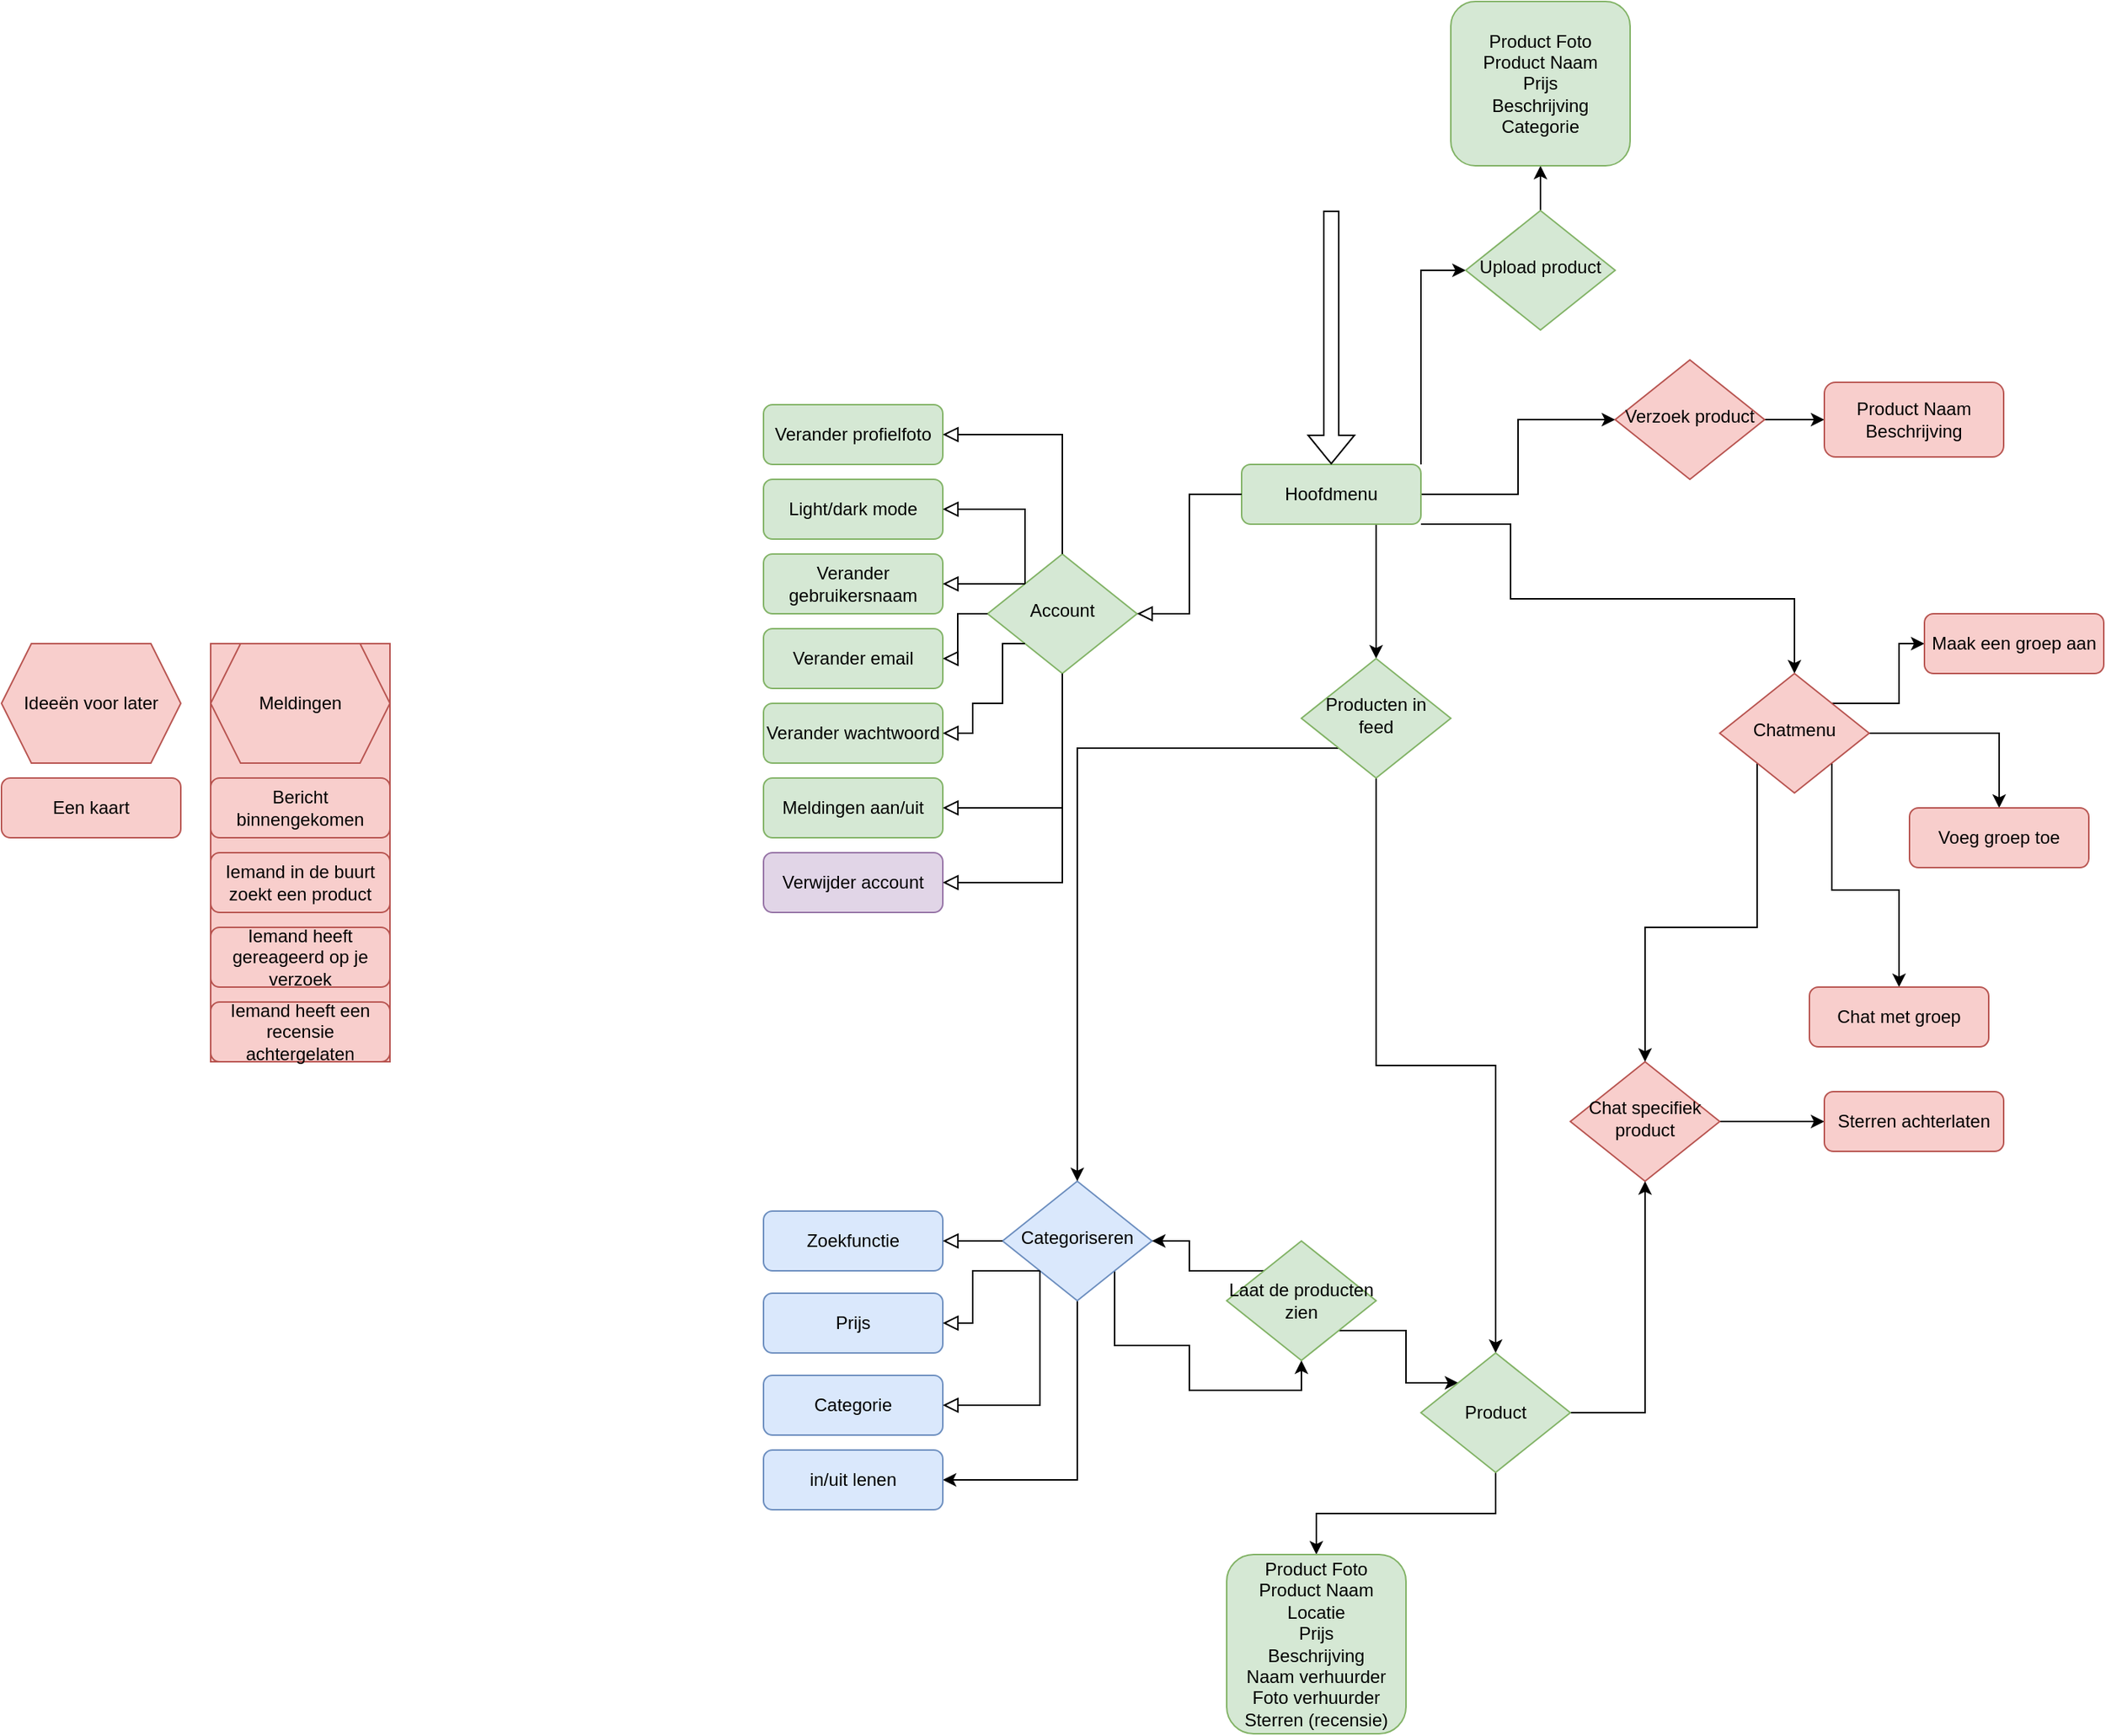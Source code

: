 <mxfile version="22.1.11" type="github">
  <diagram id="C5RBs43oDa-KdzZeNtuy" name="Page-1">
    <mxGraphModel dx="2049" dy="2298" grid="1" gridSize="10" guides="1" tooltips="1" connect="1" arrows="1" fold="1" page="1" pageScale="1" pageWidth="827" pageHeight="1169" math="0" shadow="0">
      <root>
        <mxCell id="WIyWlLk6GJQsqaUBKTNV-0" />
        <mxCell id="WIyWlLk6GJQsqaUBKTNV-1" parent="WIyWlLk6GJQsqaUBKTNV-0" />
        <mxCell id="afaMu38CD6oJEMducVZz-55" style="edgeStyle=orthogonalEdgeStyle;rounded=0;orthogonalLoop=1;jettySize=auto;html=1;exitX=0.75;exitY=1;exitDx=0;exitDy=0;entryX=0.5;entryY=0;entryDx=0;entryDy=0;" parent="WIyWlLk6GJQsqaUBKTNV-1" source="WIyWlLk6GJQsqaUBKTNV-3" target="afaMu38CD6oJEMducVZz-48" edge="1">
          <mxGeometry relative="1" as="geometry" />
        </mxCell>
        <mxCell id="afaMu38CD6oJEMducVZz-69" style="edgeStyle=orthogonalEdgeStyle;rounded=0;orthogonalLoop=1;jettySize=auto;html=1;exitX=1;exitY=1;exitDx=0;exitDy=0;entryX=0.5;entryY=0;entryDx=0;entryDy=0;" parent="WIyWlLk6GJQsqaUBKTNV-1" source="WIyWlLk6GJQsqaUBKTNV-3" target="afaMu38CD6oJEMducVZz-66" edge="1">
          <mxGeometry relative="1" as="geometry">
            <Array as="points">
              <mxPoint x="440" y="70" />
              <mxPoint x="440" y="120" />
              <mxPoint x="630" y="120" />
            </Array>
          </mxGeometry>
        </mxCell>
        <mxCell id="afaMu38CD6oJEMducVZz-87" style="edgeStyle=orthogonalEdgeStyle;rounded=0;orthogonalLoop=1;jettySize=auto;html=1;exitX=1;exitY=0;exitDx=0;exitDy=0;entryX=0;entryY=0.5;entryDx=0;entryDy=0;" parent="WIyWlLk6GJQsqaUBKTNV-1" source="WIyWlLk6GJQsqaUBKTNV-3" target="fX-Z9YBcb2msoDPGb8kQ-4" edge="1">
          <mxGeometry relative="1" as="geometry" />
        </mxCell>
        <mxCell id="afaMu38CD6oJEMducVZz-97" style="edgeStyle=orthogonalEdgeStyle;rounded=0;orthogonalLoop=1;jettySize=auto;html=1;exitX=1;exitY=0.5;exitDx=0;exitDy=0;" parent="WIyWlLk6GJQsqaUBKTNV-1" source="WIyWlLk6GJQsqaUBKTNV-3" target="afaMu38CD6oJEMducVZz-96" edge="1">
          <mxGeometry relative="1" as="geometry" />
        </mxCell>
        <mxCell id="WIyWlLk6GJQsqaUBKTNV-3" value="Hoofdmenu" style="rounded=1;whiteSpace=wrap;html=1;fontSize=12;glass=0;strokeWidth=1;shadow=0;fillColor=#d5e8d4;strokeColor=#82b366;" parent="WIyWlLk6GJQsqaUBKTNV-1" vertex="1">
          <mxGeometry x="260" y="30" width="120" height="40" as="geometry" />
        </mxCell>
        <mxCell id="fX-Z9YBcb2msoDPGb8kQ-0" value="Account" style="rhombus;whiteSpace=wrap;html=1;shadow=0;fontFamily=Helvetica;fontSize=12;align=center;strokeWidth=1;spacing=6;spacingTop=-4;fillColor=#d5e8d4;strokeColor=#82b366;" parent="WIyWlLk6GJQsqaUBKTNV-1" vertex="1">
          <mxGeometry x="90" y="90" width="100" height="80" as="geometry" />
        </mxCell>
        <mxCell id="afaMu38CD6oJEMducVZz-90" style="edgeStyle=orthogonalEdgeStyle;rounded=0;orthogonalLoop=1;jettySize=auto;html=1;exitX=0.5;exitY=0;exitDx=0;exitDy=0;entryX=0.5;entryY=1;entryDx=0;entryDy=0;" parent="WIyWlLk6GJQsqaUBKTNV-1" source="fX-Z9YBcb2msoDPGb8kQ-4" target="afaMu38CD6oJEMducVZz-89" edge="1">
          <mxGeometry relative="1" as="geometry" />
        </mxCell>
        <mxCell id="fX-Z9YBcb2msoDPGb8kQ-4" value="Upload product" style="rhombus;whiteSpace=wrap;html=1;shadow=0;fontFamily=Helvetica;fontSize=12;align=center;strokeWidth=1;spacing=6;spacingTop=-4;fillColor=#d5e8d4;strokeColor=#82b366;" parent="WIyWlLk6GJQsqaUBKTNV-1" vertex="1">
          <mxGeometry x="410" y="-140" width="100" height="80" as="geometry" />
        </mxCell>
        <mxCell id="afaMu38CD6oJEMducVZz-95" style="edgeStyle=orthogonalEdgeStyle;rounded=0;orthogonalLoop=1;jettySize=auto;html=1;exitX=1;exitY=0.5;exitDx=0;exitDy=0;entryX=0;entryY=0.5;entryDx=0;entryDy=0;" parent="WIyWlLk6GJQsqaUBKTNV-1" source="fX-Z9YBcb2msoDPGb8kQ-5" target="afaMu38CD6oJEMducVZz-94" edge="1">
          <mxGeometry relative="1" as="geometry" />
        </mxCell>
        <mxCell id="fX-Z9YBcb2msoDPGb8kQ-5" value="Chat specifiek product" style="rhombus;whiteSpace=wrap;html=1;shadow=0;fontFamily=Helvetica;fontSize=12;align=center;strokeWidth=1;spacing=6;spacingTop=-4;fillColor=#f8cecc;strokeColor=#b85450;" parent="WIyWlLk6GJQsqaUBKTNV-1" vertex="1">
          <mxGeometry x="480" y="430" width="100" height="80" as="geometry" />
        </mxCell>
        <mxCell id="fX-Z9YBcb2msoDPGb8kQ-8" value="" style="rounded=0;html=1;jettySize=auto;orthogonalLoop=1;fontSize=11;endArrow=block;endFill=0;endSize=8;strokeWidth=1;shadow=0;labelBackgroundColor=none;edgeStyle=orthogonalEdgeStyle;entryX=1;entryY=0.5;entryDx=0;entryDy=0;exitX=0;exitY=0.5;exitDx=0;exitDy=0;" parent="WIyWlLk6GJQsqaUBKTNV-1" source="WIyWlLk6GJQsqaUBKTNV-3" target="fX-Z9YBcb2msoDPGb8kQ-0" edge="1">
          <mxGeometry relative="1" as="geometry">
            <mxPoint x="390" y="60" as="sourcePoint" />
            <mxPoint x="460" y="70" as="targetPoint" />
          </mxGeometry>
        </mxCell>
        <mxCell id="fX-Z9YBcb2msoDPGb8kQ-12" value="Verander profielfoto" style="rounded=1;whiteSpace=wrap;html=1;fontSize=12;glass=0;strokeWidth=1;shadow=0;fillColor=#d5e8d4;strokeColor=#82b366;" parent="WIyWlLk6GJQsqaUBKTNV-1" vertex="1">
          <mxGeometry x="-60" y="-10" width="120" height="40" as="geometry" />
        </mxCell>
        <mxCell id="fX-Z9YBcb2msoDPGb8kQ-13" value="Verander gebruikersnaam" style="rounded=1;whiteSpace=wrap;html=1;fontSize=12;glass=0;strokeWidth=1;shadow=0;fillColor=#d5e8d4;strokeColor=#82b366;" parent="WIyWlLk6GJQsqaUBKTNV-1" vertex="1">
          <mxGeometry x="-60" y="90" width="120" height="40" as="geometry" />
        </mxCell>
        <mxCell id="fX-Z9YBcb2msoDPGb8kQ-14" value="Verander email" style="rounded=1;whiteSpace=wrap;html=1;fontSize=12;glass=0;strokeWidth=1;shadow=0;fillColor=#d5e8d4;strokeColor=#82b366;" parent="WIyWlLk6GJQsqaUBKTNV-1" vertex="1">
          <mxGeometry x="-60" y="140" width="120" height="40" as="geometry" />
        </mxCell>
        <mxCell id="fX-Z9YBcb2msoDPGb8kQ-15" value="Verander wachtwoord" style="rounded=1;whiteSpace=wrap;html=1;fontSize=12;glass=0;strokeWidth=1;shadow=0;fillColor=#d5e8d4;strokeColor=#82b366;" parent="WIyWlLk6GJQsqaUBKTNV-1" vertex="1">
          <mxGeometry x="-60" y="190" width="120" height="40" as="geometry" />
        </mxCell>
        <mxCell id="fX-Z9YBcb2msoDPGb8kQ-24" value="Meldingen aan/uit" style="rounded=1;whiteSpace=wrap;html=1;fontSize=12;glass=0;strokeWidth=1;shadow=0;fillColor=#d5e8d4;strokeColor=#82b366;" parent="WIyWlLk6GJQsqaUBKTNV-1" vertex="1">
          <mxGeometry x="-60" y="240" width="120" height="40" as="geometry" />
        </mxCell>
        <mxCell id="afaMu38CD6oJEMducVZz-1" value="" style="group;fillColor=#f8cecc;strokeColor=#b85450;" parent="WIyWlLk6GJQsqaUBKTNV-1" vertex="1" connectable="0">
          <mxGeometry x="-430" y="150" width="120" height="280" as="geometry" />
        </mxCell>
        <mxCell id="fX-Z9YBcb2msoDPGb8kQ-20" value="Bericht binnengekomen" style="rounded=1;whiteSpace=wrap;html=1;fontSize=12;glass=0;strokeWidth=1;shadow=0;fillColor=#f8cecc;strokeColor=#b85450;" parent="afaMu38CD6oJEMducVZz-1" vertex="1">
          <mxGeometry y="90" width="120" height="40" as="geometry" />
        </mxCell>
        <mxCell id="fX-Z9YBcb2msoDPGb8kQ-21" value="Iemand in de buurt zoekt een product" style="rounded=1;whiteSpace=wrap;html=1;fontSize=12;glass=0;strokeWidth=1;shadow=0;fillColor=#f8cecc;strokeColor=#b85450;" parent="afaMu38CD6oJEMducVZz-1" vertex="1">
          <mxGeometry y="140" width="120" height="40" as="geometry" />
        </mxCell>
        <mxCell id="fX-Z9YBcb2msoDPGb8kQ-22" value="Iemand heeft gereageerd op je verzoek" style="rounded=1;whiteSpace=wrap;html=1;fontSize=12;glass=0;strokeWidth=1;shadow=0;fillColor=#f8cecc;strokeColor=#b85450;" parent="afaMu38CD6oJEMducVZz-1" vertex="1">
          <mxGeometry y="190" width="120" height="40" as="geometry" />
        </mxCell>
        <mxCell id="fX-Z9YBcb2msoDPGb8kQ-23" value="Iemand heeft een recensie achtergelaten" style="rounded=1;whiteSpace=wrap;html=1;fontSize=12;glass=0;strokeWidth=1;shadow=0;fillColor=#f8cecc;strokeColor=#b85450;" parent="afaMu38CD6oJEMducVZz-1" vertex="1">
          <mxGeometry y="240" width="120" height="40" as="geometry" />
        </mxCell>
        <mxCell id="afaMu38CD6oJEMducVZz-0" value="Meldingen" style="shape=hexagon;perimeter=hexagonPerimeter2;whiteSpace=wrap;html=1;fixedSize=1;fillColor=#f8cecc;strokeColor=#b85450;" parent="afaMu38CD6oJEMducVZz-1" vertex="1">
          <mxGeometry width="120" height="80" as="geometry" />
        </mxCell>
        <mxCell id="afaMu38CD6oJEMducVZz-2" value="" style="rounded=0;html=1;jettySize=auto;orthogonalLoop=1;fontSize=11;endArrow=block;endFill=0;endSize=8;strokeWidth=1;shadow=0;labelBackgroundColor=none;edgeStyle=orthogonalEdgeStyle;entryX=1;entryY=0.5;entryDx=0;entryDy=0;exitX=0.5;exitY=0;exitDx=0;exitDy=0;" parent="WIyWlLk6GJQsqaUBKTNV-1" source="fX-Z9YBcb2msoDPGb8kQ-0" target="fX-Z9YBcb2msoDPGb8kQ-12" edge="1">
          <mxGeometry relative="1" as="geometry">
            <mxPoint x="230" y="30" as="sourcePoint" />
            <mxPoint x="100" y="90" as="targetPoint" />
          </mxGeometry>
        </mxCell>
        <mxCell id="afaMu38CD6oJEMducVZz-3" value="" style="rounded=0;html=1;jettySize=auto;orthogonalLoop=1;fontSize=11;endArrow=block;endFill=0;endSize=8;strokeWidth=1;shadow=0;labelBackgroundColor=none;edgeStyle=orthogonalEdgeStyle;entryX=1;entryY=0.5;entryDx=0;entryDy=0;exitX=0.5;exitY=1;exitDx=0;exitDy=0;" parent="WIyWlLk6GJQsqaUBKTNV-1" source="fX-Z9YBcb2msoDPGb8kQ-0" target="fX-Z9YBcb2msoDPGb8kQ-24" edge="1">
          <mxGeometry relative="1" as="geometry">
            <mxPoint x="100" y="140" as="sourcePoint" />
            <mxPoint x="70" y="70" as="targetPoint" />
          </mxGeometry>
        </mxCell>
        <mxCell id="afaMu38CD6oJEMducVZz-4" value="" style="rounded=0;html=1;jettySize=auto;orthogonalLoop=1;fontSize=11;endArrow=block;endFill=0;endSize=8;strokeWidth=1;shadow=0;labelBackgroundColor=none;edgeStyle=orthogonalEdgeStyle;entryX=1;entryY=0.5;entryDx=0;entryDy=0;exitX=0;exitY=0;exitDx=0;exitDy=0;" parent="WIyWlLk6GJQsqaUBKTNV-1" source="fX-Z9YBcb2msoDPGb8kQ-0" target="fX-Z9YBcb2msoDPGb8kQ-13" edge="1">
          <mxGeometry relative="1" as="geometry">
            <mxPoint x="150" y="100" as="sourcePoint" />
            <mxPoint x="70" y="70" as="targetPoint" />
          </mxGeometry>
        </mxCell>
        <mxCell id="afaMu38CD6oJEMducVZz-5" value="" style="rounded=0;html=1;jettySize=auto;orthogonalLoop=1;fontSize=11;endArrow=block;endFill=0;endSize=8;strokeWidth=1;shadow=0;labelBackgroundColor=none;edgeStyle=orthogonalEdgeStyle;entryX=1;entryY=0.5;entryDx=0;entryDy=0;exitX=0;exitY=0.5;exitDx=0;exitDy=0;" parent="WIyWlLk6GJQsqaUBKTNV-1" source="fX-Z9YBcb2msoDPGb8kQ-0" target="fX-Z9YBcb2msoDPGb8kQ-14" edge="1">
          <mxGeometry relative="1" as="geometry">
            <mxPoint x="160" y="110" as="sourcePoint" />
            <mxPoint x="80" y="80" as="targetPoint" />
          </mxGeometry>
        </mxCell>
        <mxCell id="afaMu38CD6oJEMducVZz-6" value="" style="rounded=0;html=1;jettySize=auto;orthogonalLoop=1;fontSize=11;endArrow=block;endFill=0;endSize=8;strokeWidth=1;shadow=0;labelBackgroundColor=none;edgeStyle=orthogonalEdgeStyle;entryX=1;entryY=0.5;entryDx=0;entryDy=0;exitX=0;exitY=1;exitDx=0;exitDy=0;" parent="WIyWlLk6GJQsqaUBKTNV-1" source="fX-Z9YBcb2msoDPGb8kQ-0" target="fX-Z9YBcb2msoDPGb8kQ-15" edge="1">
          <mxGeometry relative="1" as="geometry">
            <mxPoint x="170" y="120" as="sourcePoint" />
            <mxPoint x="90" y="90" as="targetPoint" />
            <Array as="points">
              <mxPoint x="100" y="150" />
              <mxPoint x="100" y="190" />
              <mxPoint x="80" y="190" />
              <mxPoint x="80" y="210" />
            </Array>
          </mxGeometry>
        </mxCell>
        <mxCell id="afaMu38CD6oJEMducVZz-57" style="edgeStyle=orthogonalEdgeStyle;rounded=0;orthogonalLoop=1;jettySize=auto;html=1;exitX=1;exitY=1;exitDx=0;exitDy=0;entryX=0.5;entryY=1;entryDx=0;entryDy=0;" parent="WIyWlLk6GJQsqaUBKTNV-1" source="afaMu38CD6oJEMducVZz-15" target="afaMu38CD6oJEMducVZz-49" edge="1">
          <mxGeometry relative="1" as="geometry">
            <Array as="points">
              <mxPoint x="175" y="620" />
              <mxPoint x="225" y="620" />
              <mxPoint x="225" y="650" />
              <mxPoint x="300" y="650" />
            </Array>
          </mxGeometry>
        </mxCell>
        <mxCell id="afaMu38CD6oJEMducVZz-101" style="edgeStyle=orthogonalEdgeStyle;rounded=0;orthogonalLoop=1;jettySize=auto;html=1;exitX=0.5;exitY=1;exitDx=0;exitDy=0;entryX=1;entryY=0.5;entryDx=0;entryDy=0;" parent="WIyWlLk6GJQsqaUBKTNV-1" source="afaMu38CD6oJEMducVZz-15" target="afaMu38CD6oJEMducVZz-100" edge="1">
          <mxGeometry relative="1" as="geometry">
            <Array as="points">
              <mxPoint x="150" y="710" />
            </Array>
          </mxGeometry>
        </mxCell>
        <mxCell id="afaMu38CD6oJEMducVZz-15" value="Categoriseren" style="rhombus;whiteSpace=wrap;html=1;shadow=0;fontFamily=Helvetica;fontSize=12;align=center;strokeWidth=1;spacing=6;spacingTop=-4;fillColor=#dae8fc;strokeColor=#6c8ebf;" parent="WIyWlLk6GJQsqaUBKTNV-1" vertex="1">
          <mxGeometry x="100" y="510" width="100" height="80" as="geometry" />
        </mxCell>
        <mxCell id="afaMu38CD6oJEMducVZz-16" value="Zoekfunctie" style="rounded=1;whiteSpace=wrap;html=1;fontSize=12;glass=0;strokeWidth=1;shadow=0;fillColor=#dae8fc;strokeColor=#6c8ebf;" parent="WIyWlLk6GJQsqaUBKTNV-1" vertex="1">
          <mxGeometry x="-60" y="530" width="120" height="40" as="geometry" />
        </mxCell>
        <mxCell id="afaMu38CD6oJEMducVZz-17" value="Prijs" style="rounded=1;whiteSpace=wrap;html=1;fontSize=12;glass=0;strokeWidth=1;shadow=0;fillColor=#dae8fc;strokeColor=#6c8ebf;" parent="WIyWlLk6GJQsqaUBKTNV-1" vertex="1">
          <mxGeometry x="-60" y="585" width="120" height="40" as="geometry" />
        </mxCell>
        <mxCell id="afaMu38CD6oJEMducVZz-25" value="Categorie" style="rounded=1;whiteSpace=wrap;html=1;fontSize=12;glass=0;strokeWidth=1;shadow=0;fillColor=#dae8fc;strokeColor=#6c8ebf;" parent="WIyWlLk6GJQsqaUBKTNV-1" vertex="1">
          <mxGeometry x="-60" y="640" width="120" height="40" as="geometry" />
        </mxCell>
        <mxCell id="afaMu38CD6oJEMducVZz-40" value="" style="rounded=0;html=1;jettySize=auto;orthogonalLoop=1;fontSize=11;endArrow=block;endFill=0;endSize=8;strokeWidth=1;shadow=0;labelBackgroundColor=none;edgeStyle=orthogonalEdgeStyle;entryX=1;entryY=0.5;entryDx=0;entryDy=0;exitX=0;exitY=0.5;exitDx=0;exitDy=0;" parent="WIyWlLk6GJQsqaUBKTNV-1" source="afaMu38CD6oJEMducVZz-15" target="afaMu38CD6oJEMducVZz-16" edge="1">
          <mxGeometry relative="1" as="geometry">
            <mxPoint x="245" y="480" as="sourcePoint" />
            <mxPoint x="185" y="540" as="targetPoint" />
          </mxGeometry>
        </mxCell>
        <mxCell id="afaMu38CD6oJEMducVZz-41" value="" style="rounded=0;html=1;jettySize=auto;orthogonalLoop=1;fontSize=11;endArrow=block;endFill=0;endSize=8;strokeWidth=1;shadow=0;labelBackgroundColor=none;edgeStyle=orthogonalEdgeStyle;entryX=1;entryY=0.5;entryDx=0;entryDy=0;exitX=0;exitY=1;exitDx=0;exitDy=0;" parent="WIyWlLk6GJQsqaUBKTNV-1" source="afaMu38CD6oJEMducVZz-15" target="afaMu38CD6oJEMducVZz-17" edge="1">
          <mxGeometry relative="1" as="geometry">
            <mxPoint x="110" y="560" as="sourcePoint" />
            <mxPoint x="70" y="560" as="targetPoint" />
          </mxGeometry>
        </mxCell>
        <mxCell id="afaMu38CD6oJEMducVZz-42" value="" style="rounded=0;html=1;jettySize=auto;orthogonalLoop=1;fontSize=11;endArrow=block;endFill=0;endSize=8;strokeWidth=1;shadow=0;labelBackgroundColor=none;edgeStyle=orthogonalEdgeStyle;entryX=1;entryY=0.5;entryDx=0;entryDy=0;exitX=0;exitY=1;exitDx=0;exitDy=0;" parent="WIyWlLk6GJQsqaUBKTNV-1" source="afaMu38CD6oJEMducVZz-15" target="afaMu38CD6oJEMducVZz-25" edge="1">
          <mxGeometry relative="1" as="geometry">
            <mxPoint x="135" y="580" as="sourcePoint" />
            <mxPoint x="70" y="615" as="targetPoint" />
            <Array as="points">
              <mxPoint x="125" y="660" />
            </Array>
          </mxGeometry>
        </mxCell>
        <mxCell id="afaMu38CD6oJEMducVZz-43" value="Ideeën voor later" style="shape=hexagon;perimeter=hexagonPerimeter2;whiteSpace=wrap;html=1;fixedSize=1;fillColor=#f8cecc;strokeColor=#b85450;" parent="WIyWlLk6GJQsqaUBKTNV-1" vertex="1">
          <mxGeometry x="-570" y="150" width="120" height="80" as="geometry" />
        </mxCell>
        <mxCell id="afaMu38CD6oJEMducVZz-44" value="Een kaart" style="rounded=1;whiteSpace=wrap;html=1;fontSize=12;glass=0;strokeWidth=1;shadow=0;fillColor=#f8cecc;strokeColor=#b85450;" parent="WIyWlLk6GJQsqaUBKTNV-1" vertex="1">
          <mxGeometry x="-570" y="240" width="120" height="40" as="geometry" />
        </mxCell>
        <mxCell id="afaMu38CD6oJEMducVZz-52" style="edgeStyle=orthogonalEdgeStyle;rounded=0;orthogonalLoop=1;jettySize=auto;html=1;exitX=0.5;exitY=1;exitDx=0;exitDy=0;entryX=0.5;entryY=0;entryDx=0;entryDy=0;" parent="WIyWlLk6GJQsqaUBKTNV-1" source="afaMu38CD6oJEMducVZz-48" target="afaMu38CD6oJEMducVZz-51" edge="1">
          <mxGeometry relative="1" as="geometry" />
        </mxCell>
        <mxCell id="oRf8qmdozIg_NKC_p3sM-3" style="edgeStyle=orthogonalEdgeStyle;rounded=0;orthogonalLoop=1;jettySize=auto;html=1;exitX=0;exitY=1;exitDx=0;exitDy=0;entryX=0.5;entryY=0;entryDx=0;entryDy=0;" edge="1" parent="WIyWlLk6GJQsqaUBKTNV-1" source="afaMu38CD6oJEMducVZz-48" target="afaMu38CD6oJEMducVZz-15">
          <mxGeometry relative="1" as="geometry" />
        </mxCell>
        <mxCell id="afaMu38CD6oJEMducVZz-48" value="Producten in feed" style="rhombus;whiteSpace=wrap;html=1;shadow=0;fontFamily=Helvetica;fontSize=12;align=center;strokeWidth=1;spacing=6;spacingTop=-4;fillColor=#d5e8d4;strokeColor=#82b366;" parent="WIyWlLk6GJQsqaUBKTNV-1" vertex="1">
          <mxGeometry x="300" y="160" width="100" height="80" as="geometry" />
        </mxCell>
        <mxCell id="afaMu38CD6oJEMducVZz-56" style="edgeStyle=orthogonalEdgeStyle;rounded=0;orthogonalLoop=1;jettySize=auto;html=1;exitX=1;exitY=1;exitDx=0;exitDy=0;entryX=0;entryY=0;entryDx=0;entryDy=0;" parent="WIyWlLk6GJQsqaUBKTNV-1" source="afaMu38CD6oJEMducVZz-49" target="afaMu38CD6oJEMducVZz-51" edge="1">
          <mxGeometry relative="1" as="geometry" />
        </mxCell>
        <mxCell id="afaMu38CD6oJEMducVZz-58" style="edgeStyle=orthogonalEdgeStyle;rounded=0;orthogonalLoop=1;jettySize=auto;html=1;exitX=0;exitY=0;exitDx=0;exitDy=0;entryX=1;entryY=0.5;entryDx=0;entryDy=0;" parent="WIyWlLk6GJQsqaUBKTNV-1" source="afaMu38CD6oJEMducVZz-49" target="afaMu38CD6oJEMducVZz-15" edge="1">
          <mxGeometry relative="1" as="geometry" />
        </mxCell>
        <mxCell id="afaMu38CD6oJEMducVZz-49" value="Laat de producten zien" style="rhombus;whiteSpace=wrap;html=1;fillColor=#d5e8d4;strokeColor=#82b366;" parent="WIyWlLk6GJQsqaUBKTNV-1" vertex="1">
          <mxGeometry x="250" y="550" width="100" height="80" as="geometry" />
        </mxCell>
        <mxCell id="afaMu38CD6oJEMducVZz-64" style="edgeStyle=orthogonalEdgeStyle;rounded=0;orthogonalLoop=1;jettySize=auto;html=1;exitX=0.5;exitY=1;exitDx=0;exitDy=0;entryX=0.5;entryY=0;entryDx=0;entryDy=0;" parent="WIyWlLk6GJQsqaUBKTNV-1" source="afaMu38CD6oJEMducVZz-51" target="afaMu38CD6oJEMducVZz-62" edge="1">
          <mxGeometry relative="1" as="geometry" />
        </mxCell>
        <mxCell id="afaMu38CD6oJEMducVZz-65" style="edgeStyle=orthogonalEdgeStyle;rounded=0;orthogonalLoop=1;jettySize=auto;html=1;exitX=1;exitY=0.5;exitDx=0;exitDy=0;entryX=0.5;entryY=1;entryDx=0;entryDy=0;" parent="WIyWlLk6GJQsqaUBKTNV-1" source="afaMu38CD6oJEMducVZz-51" target="fX-Z9YBcb2msoDPGb8kQ-5" edge="1">
          <mxGeometry relative="1" as="geometry" />
        </mxCell>
        <mxCell id="afaMu38CD6oJEMducVZz-51" value="Product" style="rhombus;whiteSpace=wrap;html=1;fillColor=#d5e8d4;strokeColor=#82b366;" parent="WIyWlLk6GJQsqaUBKTNV-1" vertex="1">
          <mxGeometry x="380" y="625" width="100" height="80" as="geometry" />
        </mxCell>
        <mxCell id="afaMu38CD6oJEMducVZz-62" value="Product Foto&lt;br&gt;Product Naam&lt;br&gt;Locatie&lt;br&gt;Prijs&lt;br&gt;Beschrijving&lt;br&gt;Naam verhuurder&lt;br&gt;Foto verhuurder&lt;br&gt;Sterren (recensie)" style="rounded=1;whiteSpace=wrap;html=1;fontSize=12;glass=0;strokeWidth=1;shadow=0;fillColor=#d5e8d4;strokeColor=#82b366;" parent="WIyWlLk6GJQsqaUBKTNV-1" vertex="1">
          <mxGeometry x="250" y="760" width="120" height="120" as="geometry" />
        </mxCell>
        <mxCell id="afaMu38CD6oJEMducVZz-77" style="edgeStyle=orthogonalEdgeStyle;rounded=0;orthogonalLoop=1;jettySize=auto;html=1;exitX=0;exitY=1;exitDx=0;exitDy=0;entryX=0.5;entryY=0;entryDx=0;entryDy=0;" parent="WIyWlLk6GJQsqaUBKTNV-1" source="afaMu38CD6oJEMducVZz-66" target="fX-Z9YBcb2msoDPGb8kQ-5" edge="1">
          <mxGeometry relative="1" as="geometry" />
        </mxCell>
        <mxCell id="afaMu38CD6oJEMducVZz-80" style="edgeStyle=orthogonalEdgeStyle;rounded=0;orthogonalLoop=1;jettySize=auto;html=1;exitX=1;exitY=1;exitDx=0;exitDy=0;entryX=0.5;entryY=0;entryDx=0;entryDy=0;" parent="WIyWlLk6GJQsqaUBKTNV-1" source="afaMu38CD6oJEMducVZz-66" target="afaMu38CD6oJEMducVZz-81" edge="1">
          <mxGeometry relative="1" as="geometry">
            <mxPoint x="675" y="370" as="targetPoint" />
          </mxGeometry>
        </mxCell>
        <mxCell id="afaMu38CD6oJEMducVZz-83" style="edgeStyle=orthogonalEdgeStyle;rounded=0;orthogonalLoop=1;jettySize=auto;html=1;exitX=1;exitY=0.5;exitDx=0;exitDy=0;entryX=0.5;entryY=0;entryDx=0;entryDy=0;" parent="WIyWlLk6GJQsqaUBKTNV-1" source="afaMu38CD6oJEMducVZz-66" target="afaMu38CD6oJEMducVZz-82" edge="1">
          <mxGeometry relative="1" as="geometry" />
        </mxCell>
        <mxCell id="afaMu38CD6oJEMducVZz-85" style="edgeStyle=orthogonalEdgeStyle;rounded=0;orthogonalLoop=1;jettySize=auto;html=1;exitX=1;exitY=0;exitDx=0;exitDy=0;entryX=0;entryY=0.5;entryDx=0;entryDy=0;" parent="WIyWlLk6GJQsqaUBKTNV-1" source="afaMu38CD6oJEMducVZz-66" target="afaMu38CD6oJEMducVZz-84" edge="1">
          <mxGeometry relative="1" as="geometry" />
        </mxCell>
        <mxCell id="afaMu38CD6oJEMducVZz-66" value="Chatmenu" style="rhombus;whiteSpace=wrap;html=1;shadow=0;fontFamily=Helvetica;fontSize=12;align=center;strokeWidth=1;spacing=6;spacingTop=-4;fillColor=#f8cecc;strokeColor=#b85450;" parent="WIyWlLk6GJQsqaUBKTNV-1" vertex="1">
          <mxGeometry x="580" y="170" width="100" height="80" as="geometry" />
        </mxCell>
        <mxCell id="afaMu38CD6oJEMducVZz-81" value="Chat met groep" style="rounded=1;whiteSpace=wrap;html=1;fontSize=12;glass=0;strokeWidth=1;shadow=0;fillColor=#f8cecc;strokeColor=#b85450;" parent="WIyWlLk6GJQsqaUBKTNV-1" vertex="1">
          <mxGeometry x="640" y="380" width="120" height="40" as="geometry" />
        </mxCell>
        <mxCell id="afaMu38CD6oJEMducVZz-82" value="Voeg groep toe" style="rounded=1;whiteSpace=wrap;html=1;fontSize=12;glass=0;strokeWidth=1;shadow=0;fillColor=#f8cecc;strokeColor=#b85450;" parent="WIyWlLk6GJQsqaUBKTNV-1" vertex="1">
          <mxGeometry x="707" y="260" width="120" height="40" as="geometry" />
        </mxCell>
        <mxCell id="afaMu38CD6oJEMducVZz-84" value="Maak een groep aan" style="rounded=1;whiteSpace=wrap;html=1;fontSize=12;glass=0;strokeWidth=1;shadow=0;fillColor=#f8cecc;strokeColor=#b85450;" parent="WIyWlLk6GJQsqaUBKTNV-1" vertex="1">
          <mxGeometry x="717" y="130" width="120" height="40" as="geometry" />
        </mxCell>
        <mxCell id="afaMu38CD6oJEMducVZz-86" value="" style="shape=flexArrow;endArrow=classic;html=1;rounded=0;" parent="WIyWlLk6GJQsqaUBKTNV-1" target="WIyWlLk6GJQsqaUBKTNV-3" edge="1">
          <mxGeometry width="50" height="50" relative="1" as="geometry">
            <mxPoint x="320" y="-140" as="sourcePoint" />
            <mxPoint x="370" y="-50" as="targetPoint" />
          </mxGeometry>
        </mxCell>
        <mxCell id="afaMu38CD6oJEMducVZz-89" value="Product Foto&lt;br&gt;Product Naam&lt;br&gt;Prijs&lt;br&gt;Beschrijving&lt;br&gt;Categorie" style="rounded=1;whiteSpace=wrap;html=1;fontSize=12;glass=0;strokeWidth=1;shadow=0;fillColor=#d5e8d4;strokeColor=#82b366;" parent="WIyWlLk6GJQsqaUBKTNV-1" vertex="1">
          <mxGeometry x="400" y="-280" width="120" height="110" as="geometry" />
        </mxCell>
        <mxCell id="afaMu38CD6oJEMducVZz-94" value="Sterren achterlaten" style="rounded=1;whiteSpace=wrap;html=1;fontSize=12;glass=0;strokeWidth=1;shadow=0;fillColor=#f8cecc;strokeColor=#b85450;" parent="WIyWlLk6GJQsqaUBKTNV-1" vertex="1">
          <mxGeometry x="650" y="450" width="120" height="40" as="geometry" />
        </mxCell>
        <mxCell id="afaMu38CD6oJEMducVZz-99" style="edgeStyle=orthogonalEdgeStyle;rounded=0;orthogonalLoop=1;jettySize=auto;html=1;exitX=1;exitY=0.5;exitDx=0;exitDy=0;entryX=0;entryY=0.5;entryDx=0;entryDy=0;" parent="WIyWlLk6GJQsqaUBKTNV-1" source="afaMu38CD6oJEMducVZz-96" target="afaMu38CD6oJEMducVZz-98" edge="1">
          <mxGeometry relative="1" as="geometry" />
        </mxCell>
        <mxCell id="afaMu38CD6oJEMducVZz-96" value="Verzoek product" style="rhombus;whiteSpace=wrap;html=1;shadow=0;fontFamily=Helvetica;fontSize=12;align=center;strokeWidth=1;spacing=6;spacingTop=-4;fillColor=#f8cecc;strokeColor=#b85450;" parent="WIyWlLk6GJQsqaUBKTNV-1" vertex="1">
          <mxGeometry x="510" y="-40" width="100" height="80" as="geometry" />
        </mxCell>
        <mxCell id="afaMu38CD6oJEMducVZz-98" value="Product Naam&lt;br&gt;Beschrijving" style="rounded=1;whiteSpace=wrap;html=1;fontSize=12;glass=0;strokeWidth=1;shadow=0;fillColor=#f8cecc;strokeColor=#b85450;" parent="WIyWlLk6GJQsqaUBKTNV-1" vertex="1">
          <mxGeometry x="650" y="-25" width="120" height="50" as="geometry" />
        </mxCell>
        <mxCell id="afaMu38CD6oJEMducVZz-100" value="in/uit lenen" style="rounded=1;whiteSpace=wrap;html=1;fontSize=12;glass=0;strokeWidth=1;shadow=0;fillColor=#dae8fc;strokeColor=#6c8ebf;" parent="WIyWlLk6GJQsqaUBKTNV-1" vertex="1">
          <mxGeometry x="-60" y="690" width="120" height="40" as="geometry" />
        </mxCell>
        <mxCell id="slMOPmLPTgEqpCphf5-d-0" value="Light/dark mode" style="rounded=1;whiteSpace=wrap;html=1;fontSize=12;glass=0;strokeWidth=1;shadow=0;fillColor=#d5e8d4;strokeColor=#82b366;" parent="WIyWlLk6GJQsqaUBKTNV-1" vertex="1">
          <mxGeometry x="-60" y="40" width="120" height="40" as="geometry" />
        </mxCell>
        <mxCell id="slMOPmLPTgEqpCphf5-d-2" value="" style="rounded=0;html=1;jettySize=auto;orthogonalLoop=1;fontSize=11;endArrow=block;endFill=0;endSize=8;strokeWidth=1;shadow=0;labelBackgroundColor=none;edgeStyle=orthogonalEdgeStyle;entryX=1;entryY=0.5;entryDx=0;entryDy=0;exitX=0;exitY=0;exitDx=0;exitDy=0;" parent="WIyWlLk6GJQsqaUBKTNV-1" source="fX-Z9YBcb2msoDPGb8kQ-0" target="slMOPmLPTgEqpCphf5-d-0" edge="1">
          <mxGeometry relative="1" as="geometry">
            <mxPoint x="150" y="100" as="sourcePoint" />
            <mxPoint x="70" y="20" as="targetPoint" />
            <Array as="points">
              <mxPoint x="115" y="60" />
            </Array>
          </mxGeometry>
        </mxCell>
        <mxCell id="gbVdAUknhG7rommS-vQZ-0" value="Verwijder account" style="rounded=1;whiteSpace=wrap;html=1;fontSize=12;glass=0;strokeWidth=1;shadow=0;fillColor=#e1d5e7;strokeColor=#9673a6;" parent="WIyWlLk6GJQsqaUBKTNV-1" vertex="1">
          <mxGeometry x="-60" y="290" width="120" height="40" as="geometry" />
        </mxCell>
        <mxCell id="oRf8qmdozIg_NKC_p3sM-1" value="" style="rounded=0;html=1;jettySize=auto;orthogonalLoop=1;fontSize=11;endArrow=block;endFill=0;endSize=8;strokeWidth=1;shadow=0;labelBackgroundColor=none;edgeStyle=orthogonalEdgeStyle;entryX=1;entryY=0.5;entryDx=0;entryDy=0;exitX=0.5;exitY=1;exitDx=0;exitDy=0;" edge="1" parent="WIyWlLk6GJQsqaUBKTNV-1" source="fX-Z9YBcb2msoDPGb8kQ-0" target="gbVdAUknhG7rommS-vQZ-0">
          <mxGeometry relative="1" as="geometry">
            <mxPoint x="150" y="180" as="sourcePoint" />
            <mxPoint x="70" y="270" as="targetPoint" />
          </mxGeometry>
        </mxCell>
      </root>
    </mxGraphModel>
  </diagram>
</mxfile>
